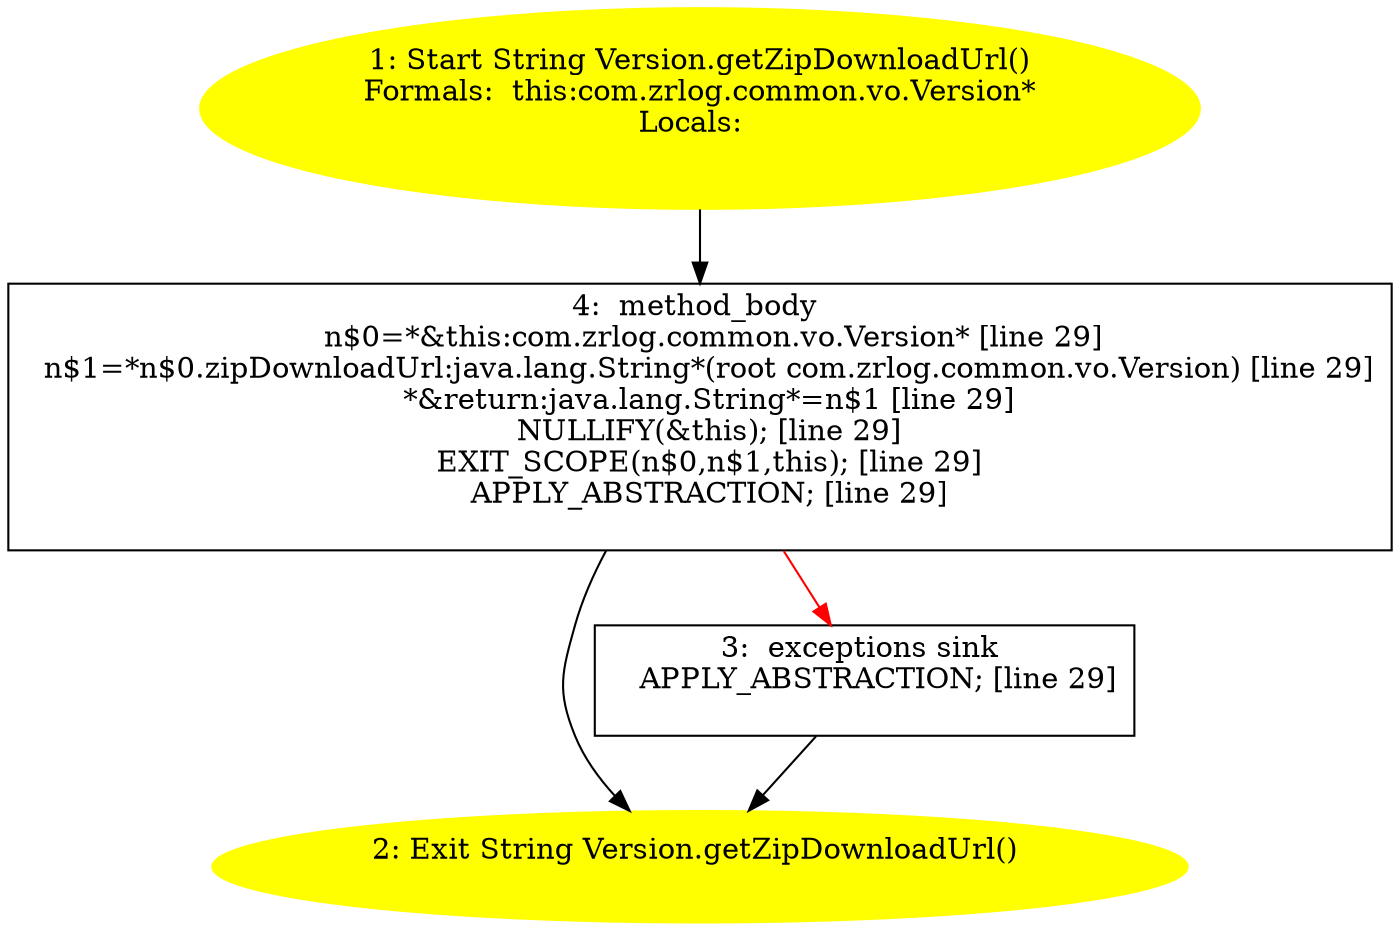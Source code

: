 /* @generated */
digraph cfg {
"com.zrlog.common.vo.Version.getZipDownloadUrl():java.lang.String.be6d7ee4f7b72f8d77b1544e78ba8ae6_1" [label="1: Start String Version.getZipDownloadUrl()\nFormals:  this:com.zrlog.common.vo.Version*\nLocals:  \n  " color=yellow style=filled]
	

	 "com.zrlog.common.vo.Version.getZipDownloadUrl():java.lang.String.be6d7ee4f7b72f8d77b1544e78ba8ae6_1" -> "com.zrlog.common.vo.Version.getZipDownloadUrl():java.lang.String.be6d7ee4f7b72f8d77b1544e78ba8ae6_4" ;
"com.zrlog.common.vo.Version.getZipDownloadUrl():java.lang.String.be6d7ee4f7b72f8d77b1544e78ba8ae6_2" [label="2: Exit String Version.getZipDownloadUrl() \n  " color=yellow style=filled]
	

"com.zrlog.common.vo.Version.getZipDownloadUrl():java.lang.String.be6d7ee4f7b72f8d77b1544e78ba8ae6_3" [label="3:  exceptions sink \n   APPLY_ABSTRACTION; [line 29]\n " shape="box"]
	

	 "com.zrlog.common.vo.Version.getZipDownloadUrl():java.lang.String.be6d7ee4f7b72f8d77b1544e78ba8ae6_3" -> "com.zrlog.common.vo.Version.getZipDownloadUrl():java.lang.String.be6d7ee4f7b72f8d77b1544e78ba8ae6_2" ;
"com.zrlog.common.vo.Version.getZipDownloadUrl():java.lang.String.be6d7ee4f7b72f8d77b1544e78ba8ae6_4" [label="4:  method_body \n   n$0=*&this:com.zrlog.common.vo.Version* [line 29]\n  n$1=*n$0.zipDownloadUrl:java.lang.String*(root com.zrlog.common.vo.Version) [line 29]\n  *&return:java.lang.String*=n$1 [line 29]\n  NULLIFY(&this); [line 29]\n  EXIT_SCOPE(n$0,n$1,this); [line 29]\n  APPLY_ABSTRACTION; [line 29]\n " shape="box"]
	

	 "com.zrlog.common.vo.Version.getZipDownloadUrl():java.lang.String.be6d7ee4f7b72f8d77b1544e78ba8ae6_4" -> "com.zrlog.common.vo.Version.getZipDownloadUrl():java.lang.String.be6d7ee4f7b72f8d77b1544e78ba8ae6_2" ;
	 "com.zrlog.common.vo.Version.getZipDownloadUrl():java.lang.String.be6d7ee4f7b72f8d77b1544e78ba8ae6_4" -> "com.zrlog.common.vo.Version.getZipDownloadUrl():java.lang.String.be6d7ee4f7b72f8d77b1544e78ba8ae6_3" [color="red" ];
}
